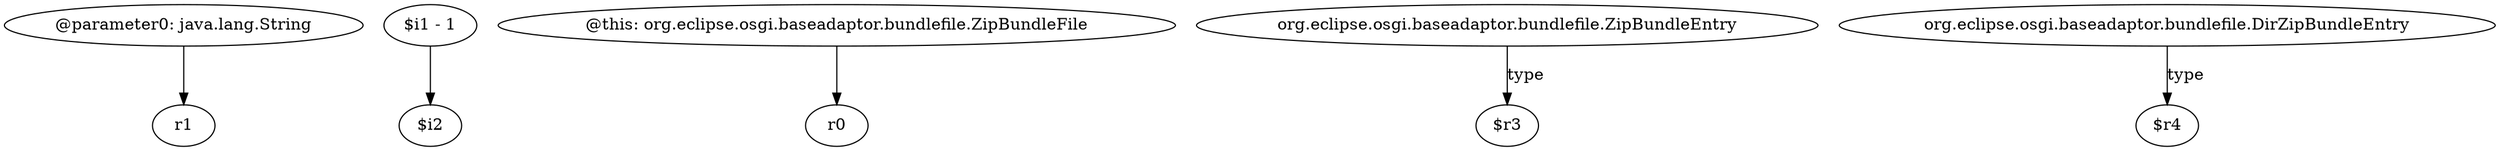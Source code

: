 digraph g {
0[label="@parameter0: java.lang.String"]
1[label="r1"]
0->1[label=""]
2[label="$i1 - 1"]
3[label="$i2"]
2->3[label=""]
4[label="@this: org.eclipse.osgi.baseadaptor.bundlefile.ZipBundleFile"]
5[label="r0"]
4->5[label=""]
6[label="org.eclipse.osgi.baseadaptor.bundlefile.ZipBundleEntry"]
7[label="$r3"]
6->7[label="type"]
8[label="org.eclipse.osgi.baseadaptor.bundlefile.DirZipBundleEntry"]
9[label="$r4"]
8->9[label="type"]
}
